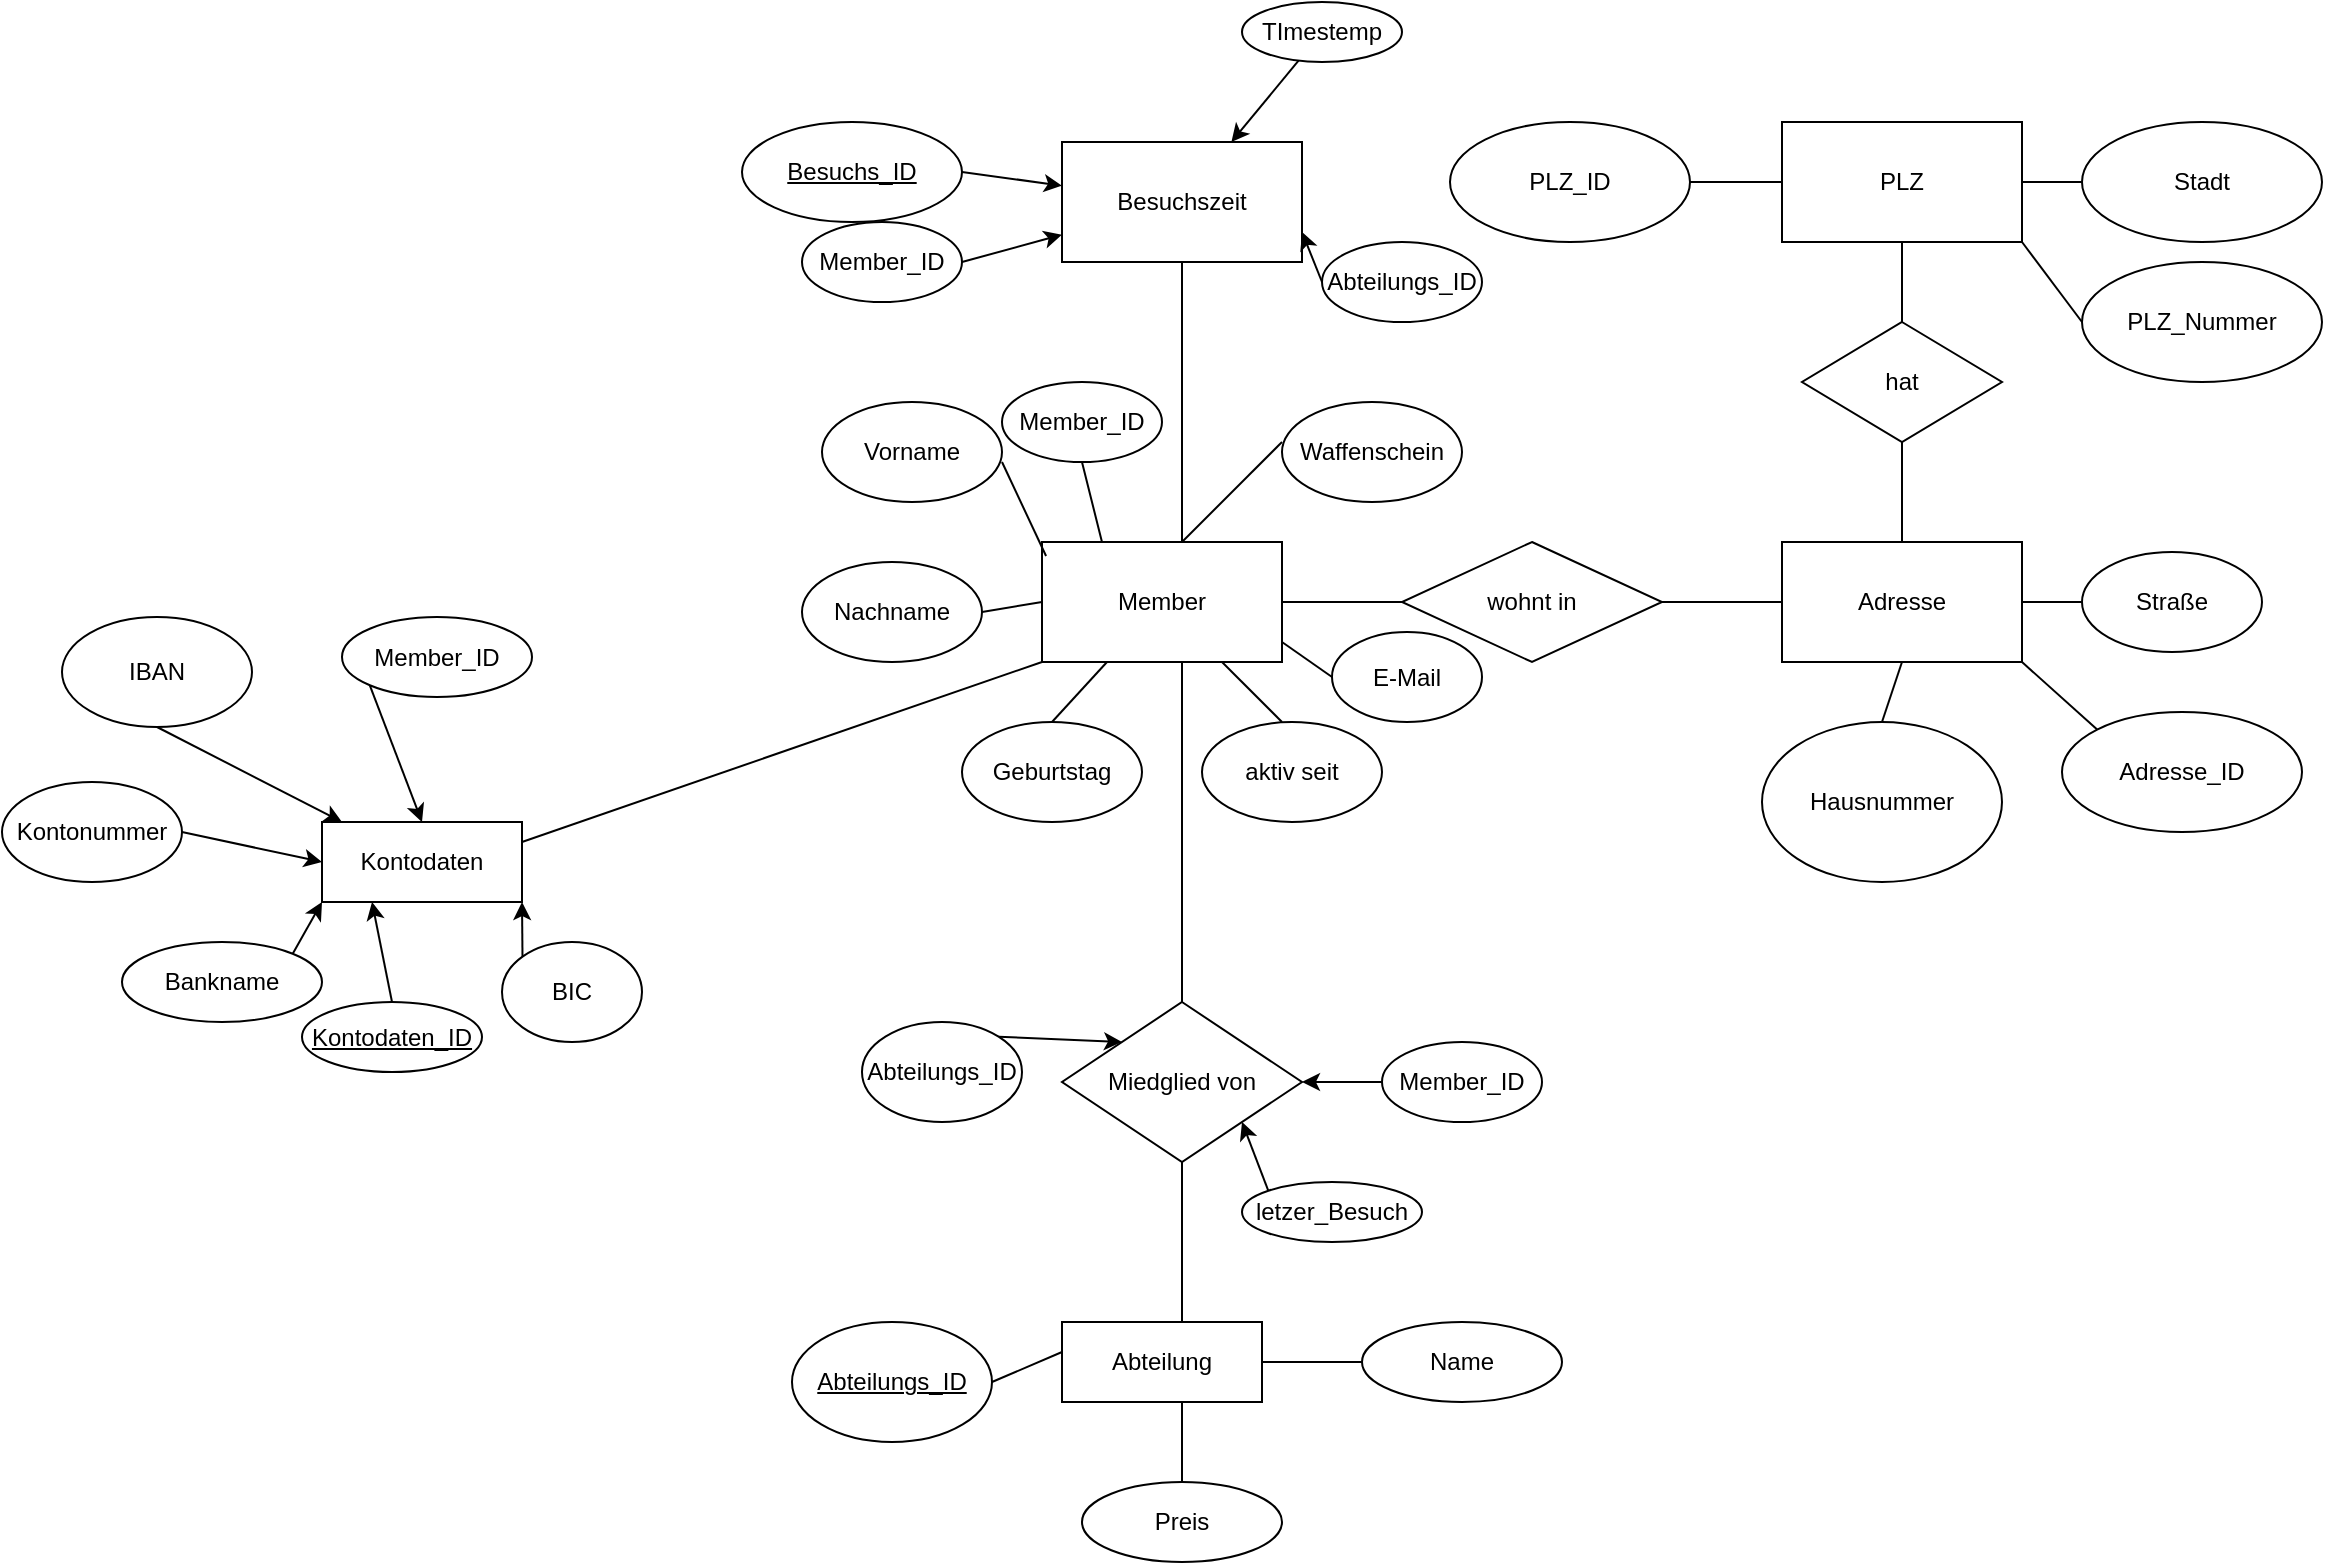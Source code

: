 <mxfile version="20.8.14" type="github">
  <diagram id="W9aKF14Ha8pWVmVTF3IQ" name="Seite-1">
    <mxGraphModel dx="2336" dy="1978" grid="1" gridSize="10" guides="1" tooltips="1" connect="1" arrows="1" fold="1" page="1" pageScale="1" pageWidth="827" pageHeight="1169" math="0" shadow="0">
      <root>
        <mxCell id="0" />
        <mxCell id="1" parent="0" />
        <mxCell id="9BiTmk-PqYOJWmD8OITf-1" value="Member" style="rounded=0;whiteSpace=wrap;html=1;" parent="1" vertex="1">
          <mxGeometry x="210" y="210" width="120" height="60" as="geometry" />
        </mxCell>
        <mxCell id="9BiTmk-PqYOJWmD8OITf-2" value="Member_ID" style="ellipse;whiteSpace=wrap;html=1;" parent="1" vertex="1">
          <mxGeometry x="190" y="130" width="80" height="40" as="geometry" />
        </mxCell>
        <mxCell id="9BiTmk-PqYOJWmD8OITf-4" value="Vorname" style="ellipse;whiteSpace=wrap;html=1;" parent="1" vertex="1">
          <mxGeometry x="100" y="140" width="90" height="50" as="geometry" />
        </mxCell>
        <mxCell id="9BiTmk-PqYOJWmD8OITf-6" value="Nachname" style="ellipse;whiteSpace=wrap;html=1;" parent="1" vertex="1">
          <mxGeometry x="90" y="220" width="90" height="50" as="geometry" />
        </mxCell>
        <mxCell id="9BiTmk-PqYOJWmD8OITf-7" value="Geburtstag" style="ellipse;whiteSpace=wrap;html=1;" parent="1" vertex="1">
          <mxGeometry x="170" y="300" width="90" height="50" as="geometry" />
        </mxCell>
        <mxCell id="9BiTmk-PqYOJWmD8OITf-8" value="Adresse" style="rounded=0;whiteSpace=wrap;html=1;" parent="1" vertex="1">
          <mxGeometry x="580" y="210" width="120" height="60" as="geometry" />
        </mxCell>
        <mxCell id="9BiTmk-PqYOJWmD8OITf-9" value="wohnt in" style="rhombus;whiteSpace=wrap;html=1;" parent="1" vertex="1">
          <mxGeometry x="390" y="210" width="130" height="60" as="geometry" />
        </mxCell>
        <mxCell id="9BiTmk-PqYOJWmD8OITf-12" value="" style="endArrow=none;html=1;rounded=0;exitX=1;exitY=0.5;exitDx=0;exitDy=0;" parent="1" source="9BiTmk-PqYOJWmD8OITf-1" edge="1">
          <mxGeometry width="50" height="50" relative="1" as="geometry">
            <mxPoint x="340" y="290" as="sourcePoint" />
            <mxPoint x="390" y="240" as="targetPoint" />
          </mxGeometry>
        </mxCell>
        <mxCell id="9BiTmk-PqYOJWmD8OITf-13" value="" style="endArrow=none;html=1;rounded=0;exitX=1;exitY=0.5;exitDx=0;exitDy=0;entryX=0;entryY=0.5;entryDx=0;entryDy=0;" parent="1" source="9BiTmk-PqYOJWmD8OITf-9" target="9BiTmk-PqYOJWmD8OITf-8" edge="1">
          <mxGeometry width="50" height="50" relative="1" as="geometry">
            <mxPoint x="520" y="270" as="sourcePoint" />
            <mxPoint x="570" y="220" as="targetPoint" />
          </mxGeometry>
        </mxCell>
        <mxCell id="9BiTmk-PqYOJWmD8OITf-15" value="Hausnummer" style="ellipse;whiteSpace=wrap;html=1;" parent="1" vertex="1">
          <mxGeometry x="570" y="300" width="120" height="80" as="geometry" />
        </mxCell>
        <mxCell id="9BiTmk-PqYOJWmD8OITf-16" value="PLZ" style="rounded=0;whiteSpace=wrap;html=1;" parent="1" vertex="1">
          <mxGeometry x="580" width="120" height="60" as="geometry" />
        </mxCell>
        <mxCell id="9BiTmk-PqYOJWmD8OITf-18" value="aktiv seit" style="ellipse;whiteSpace=wrap;html=1;" parent="1" vertex="1">
          <mxGeometry x="290" y="300" width="90" height="50" as="geometry" />
        </mxCell>
        <mxCell id="9BiTmk-PqYOJWmD8OITf-20" value="Straße" style="ellipse;whiteSpace=wrap;html=1;" parent="1" vertex="1">
          <mxGeometry x="730" y="215" width="90" height="50" as="geometry" />
        </mxCell>
        <mxCell id="9BiTmk-PqYOJWmD8OITf-21" value="Stadt" style="ellipse;whiteSpace=wrap;html=1;" parent="1" vertex="1">
          <mxGeometry x="730" width="120" height="60" as="geometry" />
        </mxCell>
        <mxCell id="9BiTmk-PqYOJWmD8OITf-24" value="" style="endArrow=none;html=1;rounded=0;entryX=0.5;entryY=1;entryDx=0;entryDy=0;startArrow=none;" parent="1" source="9BiTmk-PqYOJWmD8OITf-26" target="9BiTmk-PqYOJWmD8OITf-16" edge="1">
          <mxGeometry width="50" height="50" relative="1" as="geometry">
            <mxPoint x="620" y="140" as="sourcePoint" />
            <mxPoint x="670" y="90" as="targetPoint" />
            <Array as="points" />
          </mxGeometry>
        </mxCell>
        <mxCell id="9BiTmk-PqYOJWmD8OITf-26" value="hat" style="rhombus;whiteSpace=wrap;html=1;" parent="1" vertex="1">
          <mxGeometry x="590" y="100" width="100" height="60" as="geometry" />
        </mxCell>
        <mxCell id="9BiTmk-PqYOJWmD8OITf-28" value="" style="endArrow=none;html=1;rounded=0;entryX=0.5;entryY=1;entryDx=0;entryDy=0;exitX=0.5;exitY=0;exitDx=0;exitDy=0;" parent="1" source="9BiTmk-PqYOJWmD8OITf-8" target="9BiTmk-PqYOJWmD8OITf-26" edge="1">
          <mxGeometry width="50" height="50" relative="1" as="geometry">
            <mxPoint x="610" y="230" as="sourcePoint" />
            <mxPoint x="660" y="180" as="targetPoint" />
          </mxGeometry>
        </mxCell>
        <mxCell id="9BiTmk-PqYOJWmD8OITf-29" value="" style="endArrow=none;html=1;rounded=0;entryX=0;entryY=0.5;entryDx=0;entryDy=0;exitX=1;exitY=0.5;exitDx=0;exitDy=0;" parent="1" source="9BiTmk-PqYOJWmD8OITf-16" target="9BiTmk-PqYOJWmD8OITf-21" edge="1">
          <mxGeometry width="50" height="50" relative="1" as="geometry">
            <mxPoint x="690" y="70" as="sourcePoint" />
            <mxPoint x="740" y="20" as="targetPoint" />
          </mxGeometry>
        </mxCell>
        <mxCell id="9BiTmk-PqYOJWmD8OITf-31" value="PLZ_ID" style="ellipse;whiteSpace=wrap;html=1;" parent="1" vertex="1">
          <mxGeometry x="414" width="120" height="60" as="geometry" />
        </mxCell>
        <mxCell id="9BiTmk-PqYOJWmD8OITf-32" value="PLZ_Nummer" style="ellipse;whiteSpace=wrap;html=1;" parent="1" vertex="1">
          <mxGeometry x="730" y="70" width="120" height="60" as="geometry" />
        </mxCell>
        <mxCell id="9BiTmk-PqYOJWmD8OITf-34" value="Adresse_ID" style="ellipse;whiteSpace=wrap;html=1;" parent="1" vertex="1">
          <mxGeometry x="720" y="295" width="120" height="60" as="geometry" />
        </mxCell>
        <mxCell id="9BiTmk-PqYOJWmD8OITf-35" value="" style="endArrow=none;html=1;rounded=0;entryX=0.5;entryY=1;entryDx=0;entryDy=0;exitX=0.25;exitY=0;exitDx=0;exitDy=0;" parent="1" target="9BiTmk-PqYOJWmD8OITf-2" edge="1" source="9BiTmk-PqYOJWmD8OITf-1">
          <mxGeometry width="50" height="50" relative="1" as="geometry">
            <mxPoint x="270" y="210" as="sourcePoint" />
            <mxPoint x="320" y="160" as="targetPoint" />
          </mxGeometry>
        </mxCell>
        <mxCell id="9BiTmk-PqYOJWmD8OITf-36" value="" style="endArrow=none;html=1;rounded=0;exitX=0.017;exitY=0.117;exitDx=0;exitDy=0;exitPerimeter=0;" parent="1" source="9BiTmk-PqYOJWmD8OITf-1" edge="1">
          <mxGeometry width="50" height="50" relative="1" as="geometry">
            <mxPoint x="140" y="220" as="sourcePoint" />
            <mxPoint x="190" y="170" as="targetPoint" />
          </mxGeometry>
        </mxCell>
        <mxCell id="9BiTmk-PqYOJWmD8OITf-37" value="" style="endArrow=none;html=1;rounded=0;exitX=1;exitY=0.5;exitDx=0;exitDy=0;" parent="1" source="9BiTmk-PqYOJWmD8OITf-6" edge="1">
          <mxGeometry width="50" height="50" relative="1" as="geometry">
            <mxPoint x="160" y="290" as="sourcePoint" />
            <mxPoint x="210" y="240" as="targetPoint" />
          </mxGeometry>
        </mxCell>
        <mxCell id="9BiTmk-PqYOJWmD8OITf-38" value="" style="endArrow=none;html=1;rounded=0;exitX=0.5;exitY=0;exitDx=0;exitDy=0;" parent="1" source="9BiTmk-PqYOJWmD8OITf-7" target="9BiTmk-PqYOJWmD8OITf-1" edge="1">
          <mxGeometry width="50" height="50" relative="1" as="geometry">
            <mxPoint x="130" y="340" as="sourcePoint" />
            <mxPoint x="180" y="290" as="targetPoint" />
          </mxGeometry>
        </mxCell>
        <mxCell id="9BiTmk-PqYOJWmD8OITf-39" value="" style="endArrow=none;html=1;fontFamily=Helvetica;fontSize=11;fontColor=default;align=center;strokeColor=default;" parent="1" target="9BiTmk-PqYOJWmD8OITf-1" edge="1">
          <mxGeometry width="50" height="50" relative="1" as="geometry">
            <mxPoint x="330" y="300" as="sourcePoint" />
            <mxPoint x="380" y="250" as="targetPoint" />
          </mxGeometry>
        </mxCell>
        <mxCell id="9BiTmk-PqYOJWmD8OITf-42" value="" style="endArrow=none;html=1;rounded=0;exitX=0.5;exitY=0;exitDx=0;exitDy=0;" parent="1" source="9BiTmk-PqYOJWmD8OITf-15" edge="1">
          <mxGeometry width="50" height="50" relative="1" as="geometry">
            <mxPoint x="590" y="315" as="sourcePoint" />
            <mxPoint x="640" y="270" as="targetPoint" />
          </mxGeometry>
        </mxCell>
        <mxCell id="9BiTmk-PqYOJWmD8OITf-43" value="" style="endArrow=none;html=1;rounded=0;entryX=1;entryY=1;entryDx=0;entryDy=0;exitX=0;exitY=0;exitDx=0;exitDy=0;" parent="1" source="9BiTmk-PqYOJWmD8OITf-34" target="9BiTmk-PqYOJWmD8OITf-8" edge="1">
          <mxGeometry width="50" height="50" relative="1" as="geometry">
            <mxPoint x="680" y="300" as="sourcePoint" />
            <mxPoint x="730" y="250" as="targetPoint" />
          </mxGeometry>
        </mxCell>
        <mxCell id="9BiTmk-PqYOJWmD8OITf-44" value="" style="endArrow=none;html=1;rounded=0;exitX=1;exitY=0.5;exitDx=0;exitDy=0;entryX=0;entryY=0.5;entryDx=0;entryDy=0;" parent="1" source="9BiTmk-PqYOJWmD8OITf-8" target="9BiTmk-PqYOJWmD8OITf-20" edge="1">
          <mxGeometry width="50" height="50" relative="1" as="geometry">
            <mxPoint x="680" y="280" as="sourcePoint" />
            <mxPoint x="730" y="230" as="targetPoint" />
          </mxGeometry>
        </mxCell>
        <mxCell id="9BiTmk-PqYOJWmD8OITf-45" value="" style="endArrow=none;html=1;rounded=0;exitX=0;exitY=0.5;exitDx=0;exitDy=0;" parent="1" source="9BiTmk-PqYOJWmD8OITf-16" edge="1">
          <mxGeometry width="50" height="50" relative="1" as="geometry">
            <mxPoint x="484" y="80" as="sourcePoint" />
            <mxPoint x="534" y="30" as="targetPoint" />
          </mxGeometry>
        </mxCell>
        <mxCell id="9BiTmk-PqYOJWmD8OITf-46" value="" style="endArrow=none;html=1;rounded=0;exitX=0;exitY=0.5;exitDx=0;exitDy=0;" parent="1" source="9BiTmk-PqYOJWmD8OITf-32" edge="1">
          <mxGeometry width="50" height="50" relative="1" as="geometry">
            <mxPoint x="650" y="110" as="sourcePoint" />
            <mxPoint x="700" y="60" as="targetPoint" />
          </mxGeometry>
        </mxCell>
        <mxCell id="0ewTJGSNbGCrpSRkyaVm-1" value="" style="endArrow=none;html=1;rounded=0;" edge="1" parent="1">
          <mxGeometry width="50" height="50" relative="1" as="geometry">
            <mxPoint x="280" y="440" as="sourcePoint" />
            <mxPoint x="280" y="270" as="targetPoint" />
          </mxGeometry>
        </mxCell>
        <mxCell id="0ewTJGSNbGCrpSRkyaVm-5" value="&lt;u&gt;Abteilungs_ID&lt;/u&gt;" style="ellipse;whiteSpace=wrap;html=1;" vertex="1" parent="1">
          <mxGeometry x="85" y="600" width="100" height="60" as="geometry" />
        </mxCell>
        <mxCell id="0ewTJGSNbGCrpSRkyaVm-6" value="" style="endArrow=none;html=1;rounded=0;entryX=0.5;entryY=1;entryDx=0;entryDy=0;" edge="1" parent="1" target="0ewTJGSNbGCrpSRkyaVm-7">
          <mxGeometry width="50" height="50" relative="1" as="geometry">
            <mxPoint x="280" y="600" as="sourcePoint" />
            <mxPoint x="280" y="580" as="targetPoint" />
          </mxGeometry>
        </mxCell>
        <mxCell id="0ewTJGSNbGCrpSRkyaVm-7" value="Miedglied von" style="rhombus;whiteSpace=wrap;html=1;" vertex="1" parent="1">
          <mxGeometry x="220" y="440" width="120" height="80" as="geometry" />
        </mxCell>
        <mxCell id="0ewTJGSNbGCrpSRkyaVm-56" style="edgeStyle=none;rounded=0;orthogonalLoop=1;jettySize=auto;html=1;exitX=1;exitY=0;exitDx=0;exitDy=0;entryX=0;entryY=0;entryDx=0;entryDy=0;" edge="1" parent="1" source="0ewTJGSNbGCrpSRkyaVm-9" target="0ewTJGSNbGCrpSRkyaVm-7">
          <mxGeometry relative="1" as="geometry" />
        </mxCell>
        <mxCell id="0ewTJGSNbGCrpSRkyaVm-9" value="Abteilungs_ID" style="ellipse;whiteSpace=wrap;html=1;" vertex="1" parent="1">
          <mxGeometry x="120" y="450" width="80" height="50" as="geometry" />
        </mxCell>
        <mxCell id="0ewTJGSNbGCrpSRkyaVm-57" style="edgeStyle=none;rounded=0;orthogonalLoop=1;jettySize=auto;html=1;exitX=0;exitY=0.5;exitDx=0;exitDy=0;entryX=1;entryY=0.5;entryDx=0;entryDy=0;" edge="1" parent="1" source="0ewTJGSNbGCrpSRkyaVm-10" target="0ewTJGSNbGCrpSRkyaVm-7">
          <mxGeometry relative="1" as="geometry" />
        </mxCell>
        <mxCell id="0ewTJGSNbGCrpSRkyaVm-10" value="Member_ID" style="ellipse;whiteSpace=wrap;html=1;" vertex="1" parent="1">
          <mxGeometry x="380" y="460" width="80" height="40" as="geometry" />
        </mxCell>
        <mxCell id="0ewTJGSNbGCrpSRkyaVm-11" value="" style="endArrow=none;html=1;rounded=0;entryX=0;entryY=0.25;entryDx=0;entryDy=0;exitX=1;exitY=0.5;exitDx=0;exitDy=0;" edge="1" parent="1" source="0ewTJGSNbGCrpSRkyaVm-5">
          <mxGeometry relative="1" as="geometry">
            <mxPoint x="90" y="500" as="sourcePoint" />
            <mxPoint x="220" y="615" as="targetPoint" />
          </mxGeometry>
        </mxCell>
        <mxCell id="0ewTJGSNbGCrpSRkyaVm-12" value="Abteilung" style="whiteSpace=wrap;html=1;align=center;" vertex="1" parent="1">
          <mxGeometry x="220" y="600" width="100" height="40" as="geometry" />
        </mxCell>
        <mxCell id="0ewTJGSNbGCrpSRkyaVm-14" value="Preis" style="ellipse;whiteSpace=wrap;html=1;align=center;" vertex="1" parent="1">
          <mxGeometry x="230" y="680" width="100" height="40" as="geometry" />
        </mxCell>
        <mxCell id="0ewTJGSNbGCrpSRkyaVm-16" value="Name" style="ellipse;whiteSpace=wrap;html=1;align=center;" vertex="1" parent="1">
          <mxGeometry x="370" y="600" width="100" height="40" as="geometry" />
        </mxCell>
        <mxCell id="0ewTJGSNbGCrpSRkyaVm-18" value="" style="endArrow=none;html=1;rounded=0;" edge="1" parent="1" source="0ewTJGSNbGCrpSRkyaVm-14">
          <mxGeometry width="50" height="50" relative="1" as="geometry">
            <mxPoint x="200" y="730" as="sourcePoint" />
            <mxPoint x="280" y="640" as="targetPoint" />
          </mxGeometry>
        </mxCell>
        <mxCell id="0ewTJGSNbGCrpSRkyaVm-20" value="" style="endArrow=none;html=1;rounded=0;entryX=0;entryY=0.5;entryDx=0;entryDy=0;exitX=1;exitY=0.5;exitDx=0;exitDy=0;" edge="1" parent="1" source="0ewTJGSNbGCrpSRkyaVm-12" target="0ewTJGSNbGCrpSRkyaVm-16">
          <mxGeometry width="50" height="50" relative="1" as="geometry">
            <mxPoint x="320" y="630" as="sourcePoint" />
            <mxPoint x="400" y="550" as="targetPoint" />
          </mxGeometry>
        </mxCell>
        <mxCell id="0ewTJGSNbGCrpSRkyaVm-58" style="edgeStyle=none;rounded=0;orthogonalLoop=1;jettySize=auto;html=1;exitX=0;exitY=0;exitDx=0;exitDy=0;entryX=1;entryY=1;entryDx=0;entryDy=0;" edge="1" parent="1" source="0ewTJGSNbGCrpSRkyaVm-21" target="0ewTJGSNbGCrpSRkyaVm-7">
          <mxGeometry relative="1" as="geometry" />
        </mxCell>
        <mxCell id="0ewTJGSNbGCrpSRkyaVm-21" value="letzer_Besuch" style="ellipse;whiteSpace=wrap;html=1;" vertex="1" parent="1">
          <mxGeometry x="310" y="530" width="90" height="30" as="geometry" />
        </mxCell>
        <mxCell id="0ewTJGSNbGCrpSRkyaVm-23" value="" style="endArrow=none;html=1;rounded=0;" edge="1" parent="1">
          <mxGeometry width="50" height="50" relative="1" as="geometry">
            <mxPoint x="280" y="210" as="sourcePoint" />
            <mxPoint x="330" y="160" as="targetPoint" />
          </mxGeometry>
        </mxCell>
        <mxCell id="0ewTJGSNbGCrpSRkyaVm-24" value="Waffenschein" style="ellipse;whiteSpace=wrap;html=1;" vertex="1" parent="1">
          <mxGeometry x="330" y="140" width="90" height="50" as="geometry" />
        </mxCell>
        <mxCell id="0ewTJGSNbGCrpSRkyaVm-25" value="Besuchszeit" style="rounded=0;whiteSpace=wrap;html=1;" vertex="1" parent="1">
          <mxGeometry x="220" y="10" width="120" height="60" as="geometry" />
        </mxCell>
        <mxCell id="0ewTJGSNbGCrpSRkyaVm-27" value="" style="endArrow=none;html=1;rounded=0;" edge="1" parent="1">
          <mxGeometry width="50" height="50" relative="1" as="geometry">
            <mxPoint x="280" y="210" as="sourcePoint" />
            <mxPoint x="280" y="70" as="targetPoint" />
          </mxGeometry>
        </mxCell>
        <mxCell id="0ewTJGSNbGCrpSRkyaVm-38" style="edgeStyle=none;rounded=0;orthogonalLoop=1;jettySize=auto;html=1;exitX=1;exitY=0.5;exitDx=0;exitDy=0;" edge="1" parent="1" source="0ewTJGSNbGCrpSRkyaVm-29" target="0ewTJGSNbGCrpSRkyaVm-25">
          <mxGeometry relative="1" as="geometry" />
        </mxCell>
        <mxCell id="0ewTJGSNbGCrpSRkyaVm-29" value="&lt;u&gt;Besuchs_ID&lt;/u&gt;" style="ellipse;whiteSpace=wrap;html=1;" vertex="1" parent="1">
          <mxGeometry x="60" width="110" height="50" as="geometry" />
        </mxCell>
        <mxCell id="0ewTJGSNbGCrpSRkyaVm-37" style="edgeStyle=none;rounded=0;orthogonalLoop=1;jettySize=auto;html=1;exitX=1;exitY=0.5;exitDx=0;exitDy=0;" edge="1" parent="1" source="0ewTJGSNbGCrpSRkyaVm-30" target="0ewTJGSNbGCrpSRkyaVm-25">
          <mxGeometry relative="1" as="geometry" />
        </mxCell>
        <mxCell id="0ewTJGSNbGCrpSRkyaVm-30" value="Member_ID" style="ellipse;whiteSpace=wrap;html=1;" vertex="1" parent="1">
          <mxGeometry x="90" y="50" width="80" height="40" as="geometry" />
        </mxCell>
        <mxCell id="0ewTJGSNbGCrpSRkyaVm-36" style="edgeStyle=none;rounded=0;orthogonalLoop=1;jettySize=auto;html=1;exitX=0;exitY=0.5;exitDx=0;exitDy=0;entryX=1;entryY=0.75;entryDx=0;entryDy=0;" edge="1" parent="1" source="0ewTJGSNbGCrpSRkyaVm-32" target="0ewTJGSNbGCrpSRkyaVm-25">
          <mxGeometry relative="1" as="geometry" />
        </mxCell>
        <mxCell id="0ewTJGSNbGCrpSRkyaVm-32" value="Abteilungs_ID" style="ellipse;whiteSpace=wrap;html=1;" vertex="1" parent="1">
          <mxGeometry x="350" y="60" width="80" height="40" as="geometry" />
        </mxCell>
        <mxCell id="0ewTJGSNbGCrpSRkyaVm-35" style="edgeStyle=none;rounded=0;orthogonalLoop=1;jettySize=auto;html=1;" edge="1" parent="1" source="0ewTJGSNbGCrpSRkyaVm-34" target="0ewTJGSNbGCrpSRkyaVm-25">
          <mxGeometry relative="1" as="geometry" />
        </mxCell>
        <mxCell id="0ewTJGSNbGCrpSRkyaVm-34" value="TImestemp" style="ellipse;whiteSpace=wrap;html=1;" vertex="1" parent="1">
          <mxGeometry x="310" y="-60" width="80" height="30" as="geometry" />
        </mxCell>
        <mxCell id="0ewTJGSNbGCrpSRkyaVm-39" value="E-Mail" style="ellipse;whiteSpace=wrap;html=1;" vertex="1" parent="1">
          <mxGeometry x="355" y="255" width="75" height="45" as="geometry" />
        </mxCell>
        <mxCell id="0ewTJGSNbGCrpSRkyaVm-40" value="" style="endArrow=none;html=1;rounded=0;exitX=0;exitY=0.5;exitDx=0;exitDy=0;" edge="1" parent="1" source="0ewTJGSNbGCrpSRkyaVm-39">
          <mxGeometry width="50" height="50" relative="1" as="geometry">
            <mxPoint x="280" y="310" as="sourcePoint" />
            <mxPoint x="330" y="260" as="targetPoint" />
          </mxGeometry>
        </mxCell>
        <mxCell id="0ewTJGSNbGCrpSRkyaVm-41" value="Kontodaten" style="rounded=0;whiteSpace=wrap;html=1;" vertex="1" parent="1">
          <mxGeometry x="-150" y="350" width="100" height="40" as="geometry" />
        </mxCell>
        <mxCell id="0ewTJGSNbGCrpSRkyaVm-55" style="edgeStyle=none;rounded=0;orthogonalLoop=1;jettySize=auto;html=1;exitX=0.5;exitY=0;exitDx=0;exitDy=0;entryX=0.25;entryY=1;entryDx=0;entryDy=0;" edge="1" parent="1" source="0ewTJGSNbGCrpSRkyaVm-42" target="0ewTJGSNbGCrpSRkyaVm-41">
          <mxGeometry relative="1" as="geometry" />
        </mxCell>
        <mxCell id="0ewTJGSNbGCrpSRkyaVm-42" value="&lt;u&gt;Kontodaten_ID&lt;/u&gt;" style="ellipse;whiteSpace=wrap;html=1;" vertex="1" parent="1">
          <mxGeometry x="-160" y="440" width="90" height="35" as="geometry" />
        </mxCell>
        <mxCell id="0ewTJGSNbGCrpSRkyaVm-50" style="edgeStyle=none;rounded=0;orthogonalLoop=1;jettySize=auto;html=1;exitX=1;exitY=0.5;exitDx=0;exitDy=0;entryX=0;entryY=0.5;entryDx=0;entryDy=0;" edge="1" parent="1" source="0ewTJGSNbGCrpSRkyaVm-44" target="0ewTJGSNbGCrpSRkyaVm-41">
          <mxGeometry relative="1" as="geometry" />
        </mxCell>
        <mxCell id="0ewTJGSNbGCrpSRkyaVm-44" value="Kontonummer" style="ellipse;whiteSpace=wrap;html=1;" vertex="1" parent="1">
          <mxGeometry x="-310" y="330" width="90" height="50" as="geometry" />
        </mxCell>
        <mxCell id="0ewTJGSNbGCrpSRkyaVm-51" style="edgeStyle=none;rounded=0;orthogonalLoop=1;jettySize=auto;html=1;exitX=0.5;exitY=1;exitDx=0;exitDy=0;entryX=0.1;entryY=0;entryDx=0;entryDy=0;entryPerimeter=0;" edge="1" parent="1" source="0ewTJGSNbGCrpSRkyaVm-45" target="0ewTJGSNbGCrpSRkyaVm-41">
          <mxGeometry relative="1" as="geometry" />
        </mxCell>
        <mxCell id="0ewTJGSNbGCrpSRkyaVm-45" value="IBAN" style="ellipse;whiteSpace=wrap;html=1;" vertex="1" parent="1">
          <mxGeometry x="-280" y="247.5" width="95" height="55" as="geometry" />
        </mxCell>
        <mxCell id="0ewTJGSNbGCrpSRkyaVm-49" style="edgeStyle=none;rounded=0;orthogonalLoop=1;jettySize=auto;html=1;exitX=1;exitY=0;exitDx=0;exitDy=0;entryX=0;entryY=1;entryDx=0;entryDy=0;" edge="1" parent="1" source="0ewTJGSNbGCrpSRkyaVm-46" target="0ewTJGSNbGCrpSRkyaVm-41">
          <mxGeometry relative="1" as="geometry" />
        </mxCell>
        <mxCell id="0ewTJGSNbGCrpSRkyaVm-46" value="Bankname" style="ellipse;whiteSpace=wrap;html=1;" vertex="1" parent="1">
          <mxGeometry x="-250" y="410" width="100" height="40" as="geometry" />
        </mxCell>
        <mxCell id="0ewTJGSNbGCrpSRkyaVm-48" style="edgeStyle=none;rounded=0;orthogonalLoop=1;jettySize=auto;html=1;exitX=0;exitY=0;exitDx=0;exitDy=0;entryX=1;entryY=1;entryDx=0;entryDy=0;" edge="1" parent="1" source="0ewTJGSNbGCrpSRkyaVm-47" target="0ewTJGSNbGCrpSRkyaVm-41">
          <mxGeometry relative="1" as="geometry" />
        </mxCell>
        <mxCell id="0ewTJGSNbGCrpSRkyaVm-47" value="BIC" style="ellipse;whiteSpace=wrap;html=1;" vertex="1" parent="1">
          <mxGeometry x="-60" y="410" width="70" height="50" as="geometry" />
        </mxCell>
        <mxCell id="0ewTJGSNbGCrpSRkyaVm-53" style="edgeStyle=none;rounded=0;orthogonalLoop=1;jettySize=auto;html=1;exitX=0;exitY=1;exitDx=0;exitDy=0;entryX=0.5;entryY=0;entryDx=0;entryDy=0;" edge="1" parent="1" source="0ewTJGSNbGCrpSRkyaVm-52" target="0ewTJGSNbGCrpSRkyaVm-41">
          <mxGeometry relative="1" as="geometry" />
        </mxCell>
        <mxCell id="0ewTJGSNbGCrpSRkyaVm-52" value="Member_ID" style="ellipse;whiteSpace=wrap;html=1;" vertex="1" parent="1">
          <mxGeometry x="-140" y="247.5" width="95" height="40" as="geometry" />
        </mxCell>
        <mxCell id="0ewTJGSNbGCrpSRkyaVm-54" value="" style="endArrow=none;html=1;rounded=0;exitX=1;exitY=0.25;exitDx=0;exitDy=0;" edge="1" parent="1" source="0ewTJGSNbGCrpSRkyaVm-41">
          <mxGeometry width="50" height="50" relative="1" as="geometry">
            <mxPoint x="130" y="340" as="sourcePoint" />
            <mxPoint x="210" y="270" as="targetPoint" />
          </mxGeometry>
        </mxCell>
      </root>
    </mxGraphModel>
  </diagram>
</mxfile>
